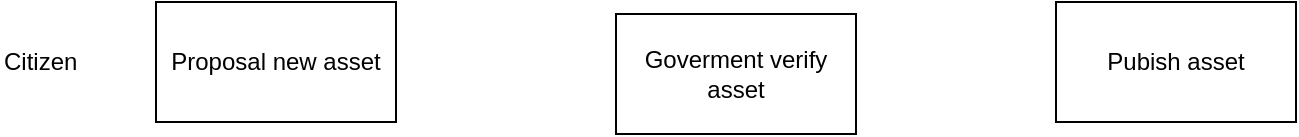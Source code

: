 <mxfile version="10.6.1" type="github"><diagram id="KYL8Zg_xzrWMuSCYjahT" name="Page-1"><mxGraphModel dx="753" dy="530" grid="1" gridSize="10" guides="1" tooltips="1" connect="1" arrows="1" fold="1" page="1" pageScale="1" pageWidth="827" pageHeight="1169" math="0" shadow="0"><root><mxCell id="0"/><mxCell id="1" parent="0"/><mxCell id="iP0LjuJn6CLyfBEeaAX9-1" value="Proposal new asset&lt;br&gt;" style="rounded=0;whiteSpace=wrap;html=1;" parent="1" vertex="1"><mxGeometry x="120" y="34" width="120" height="60" as="geometry"/></mxCell><mxCell id="iP0LjuJn6CLyfBEeaAX9-2" value="&lt;span&gt;Citizen&lt;/span&gt;" style="text;html=1;resizable=0;points=[];autosize=1;align=left;verticalAlign=top;spacingTop=-4;" parent="1" vertex="1"><mxGeometry x="42" y="54" width="50" height="20" as="geometry"/></mxCell><mxCell id="_oiHxybhAZO2tKzSoEPW-2" value="Goverment verify asset" style="rounded=0;whiteSpace=wrap;html=1;" vertex="1" parent="1"><mxGeometry x="350" y="40" width="120" height="60" as="geometry"/></mxCell><mxCell id="_oiHxybhAZO2tKzSoEPW-3" value="Pubish asset&lt;br&gt;" style="rounded=0;whiteSpace=wrap;html=1;" vertex="1" parent="1"><mxGeometry x="570" y="34" width="120" height="60" as="geometry"/></mxCell></root></mxGraphModel></diagram></mxfile>